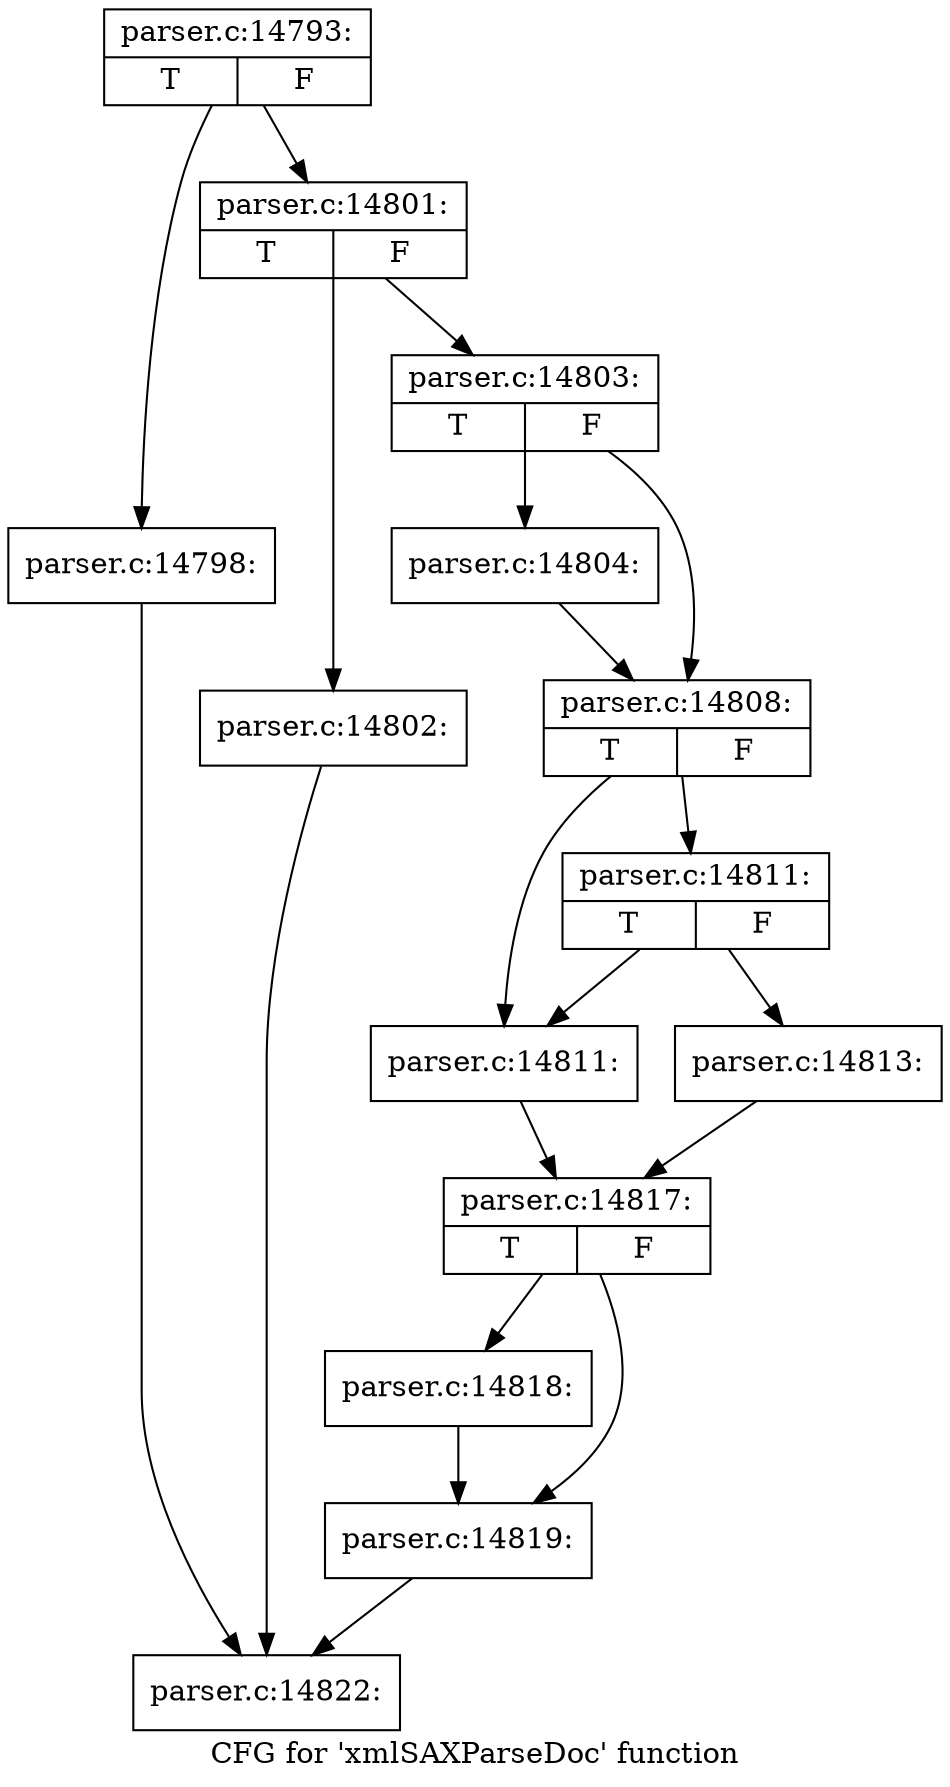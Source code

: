 digraph "CFG for 'xmlSAXParseDoc' function" {
	label="CFG for 'xmlSAXParseDoc' function";

	Node0x5f71cb0 [shape=record,label="{parser.c:14793:|{<s0>T|<s1>F}}"];
	Node0x5f71cb0 -> Node0x5f74150;
	Node0x5f71cb0 -> Node0x5f741a0;
	Node0x5f74150 [shape=record,label="{parser.c:14798:}"];
	Node0x5f74150 -> Node0x5f72e60;
	Node0x5f741a0 [shape=record,label="{parser.c:14801:|{<s0>T|<s1>F}}"];
	Node0x5f741a0 -> Node0x5f74830;
	Node0x5f741a0 -> Node0x5f74880;
	Node0x5f74830 [shape=record,label="{parser.c:14802:}"];
	Node0x5f74830 -> Node0x5f72e60;
	Node0x5f74880 [shape=record,label="{parser.c:14803:|{<s0>T|<s1>F}}"];
	Node0x5f74880 -> Node0x5f74ce0;
	Node0x5f74880 -> Node0x5f74d30;
	Node0x5f74ce0 [shape=record,label="{parser.c:14804:}"];
	Node0x5f74ce0 -> Node0x5f74d30;
	Node0x5f74d30 [shape=record,label="{parser.c:14808:|{<s0>T|<s1>F}}"];
	Node0x5f74d30 -> Node0x5f75ba0;
	Node0x5f74d30 -> Node0x5f75c90;
	Node0x5f75c90 [shape=record,label="{parser.c:14811:|{<s0>T|<s1>F}}"];
	Node0x5f75c90 -> Node0x5f75ba0;
	Node0x5f75c90 -> Node0x5f75c40;
	Node0x5f75ba0 [shape=record,label="{parser.c:14811:}"];
	Node0x5f75ba0 -> Node0x5f75bf0;
	Node0x5f75c40 [shape=record,label="{parser.c:14813:}"];
	Node0x5f75c40 -> Node0x5f75bf0;
	Node0x5f75bf0 [shape=record,label="{parser.c:14817:|{<s0>T|<s1>F}}"];
	Node0x5f75bf0 -> Node0x5f76c80;
	Node0x5f75bf0 -> Node0x5f76cd0;
	Node0x5f76c80 [shape=record,label="{parser.c:14818:}"];
	Node0x5f76c80 -> Node0x5f76cd0;
	Node0x5f76cd0 [shape=record,label="{parser.c:14819:}"];
	Node0x5f76cd0 -> Node0x5f72e60;
	Node0x5f72e60 [shape=record,label="{parser.c:14822:}"];
}
